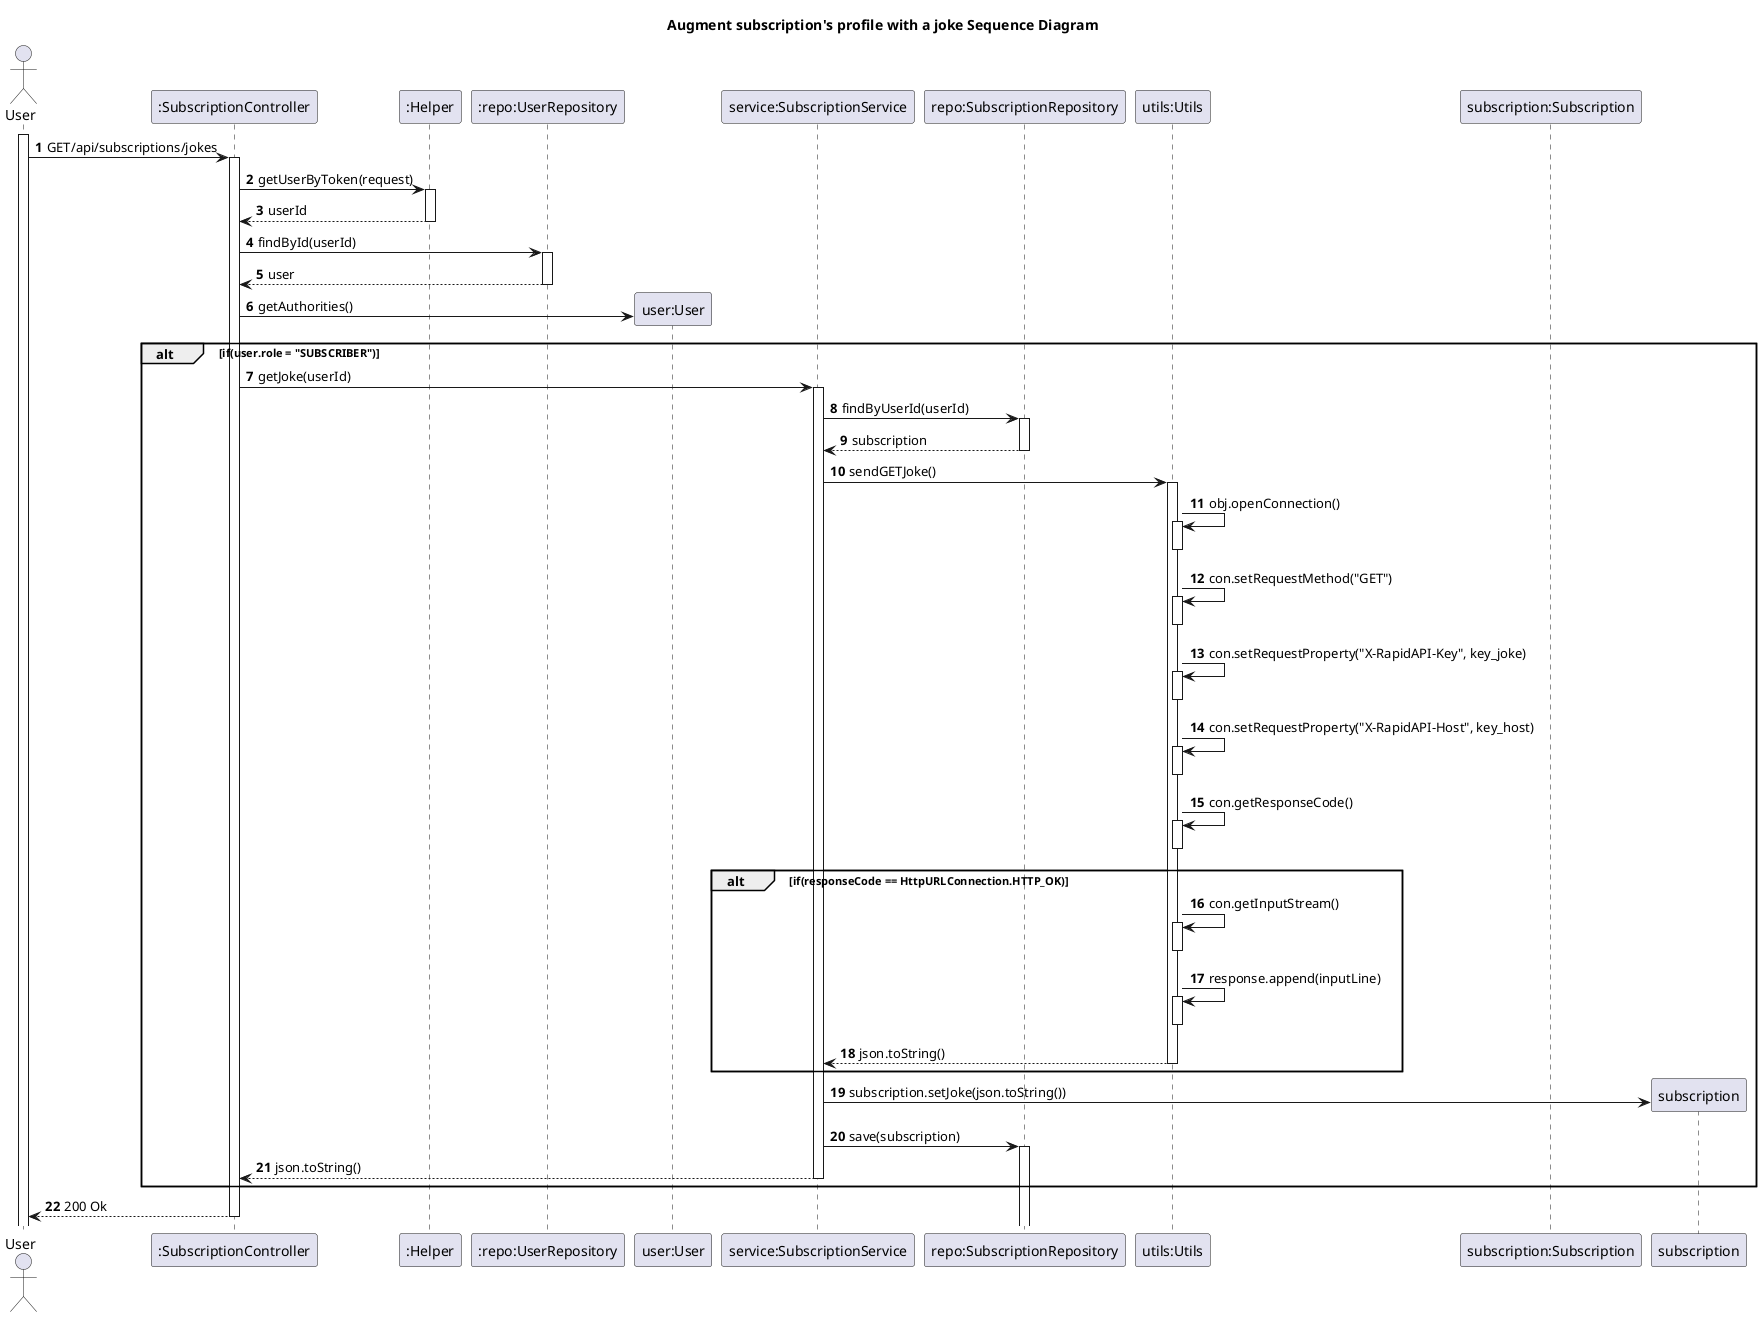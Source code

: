 @startuml
'https://plantuml.com/sequence-diagram

title Augment subscription's profile with a joke Sequence Diagram

autoactivate on
autonumber

actor "User" as User
participant ":SubscriptionController" as Ctrl
participant ":Helper" as Helper
participant ":repo:UserRepository" as userRepo
participant "user:User" as usr
participant "service:SubscriptionService" as ServiceSubscription
participant "repo:SubscriptionRepository" as SubRepo
participant "utils:Utils" as Utils
participant "subscription:Subscription" as Subscription

activate User

User -> Ctrl: GET/api/subscriptions/jokes
Ctrl -> Helper: getUserByToken(request)
Helper --> Ctrl: userId
Ctrl -> userRepo: findById(userId)
userRepo --> Ctrl: user
Ctrl -> usr**: getAuthorities()
alt if(user.role = "SUBSCRIBER")
    Ctrl -> ServiceSubscription: getJoke(userId)
    ServiceSubscription -> SubRepo: findByUserId(userId)
    SubRepo --> ServiceSubscription: subscription
    ServiceSubscription -> Utils: sendGETJoke()
    Utils -> Utils: obj.openConnection()
    deactivate
    Utils -> Utils: con.setRequestMethod("GET")
    deactivate
    Utils -> Utils: con.setRequestProperty("X-RapidAPI-Key", key_joke)
    deactivate
    Utils -> Utils: con.setRequestProperty("X-RapidAPI-Host", key_host)
    deactivate
    Utils -> Utils: con.getResponseCode()
    deactivate
    alt if(responseCode == HttpURLConnection.HTTP_OK)
        Utils -> Utils: con.getInputStream()
        deactivate
        Utils -> Utils: response.append(inputLine)
        deactivate
        Utils --> ServiceSubscription: json.toString()
    end
    ServiceSubscription -> subscription**: subscription.setJoke(json.toString())
    ServiceSubscription -> SubRepo: save(subscription)
    ServiceSubscription --> Ctrl: json.toString()
end
Ctrl --> User: 200 Ok

@enduml
